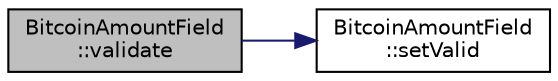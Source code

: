 digraph "BitcoinAmountField::validate"
{
 // LATEX_PDF_SIZE
  edge [fontname="Helvetica",fontsize="10",labelfontname="Helvetica",labelfontsize="10"];
  node [fontname="Helvetica",fontsize="10",shape=record];
  rankdir="LR";
  Node21 [label="BitcoinAmountField\l::validate",height=0.2,width=0.4,color="black", fillcolor="grey75", style="filled", fontcolor="black",tooltip=" "];
  Node21 -> Node22 [color="midnightblue",fontsize="10",style="solid",fontname="Helvetica"];
  Node22 [label="BitcoinAmountField\l::setValid",height=0.2,width=0.4,color="black", fillcolor="white", style="filled",URL="$class_bitcoin_amount_field.html#ac4ca86e405804bad9689d74160e962de",tooltip=" "];
}
